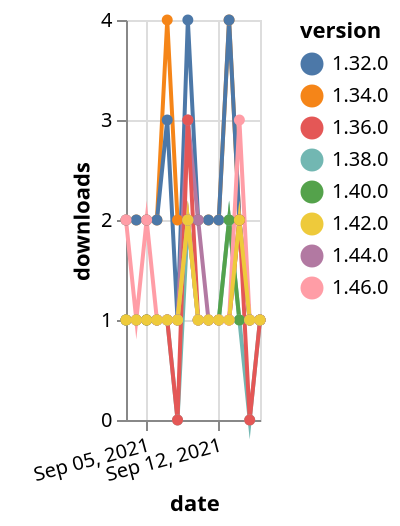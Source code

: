 {"$schema": "https://vega.github.io/schema/vega-lite/v5.json", "description": "A simple bar chart with embedded data.", "data": {"values": [{"date": "2021-09-03", "total": 2484, "delta": 2, "version": "1.34.0"}, {"date": "2021-09-04", "total": 2486, "delta": 2, "version": "1.34.0"}, {"date": "2021-09-05", "total": 2488, "delta": 2, "version": "1.34.0"}, {"date": "2021-09-06", "total": 2490, "delta": 2, "version": "1.34.0"}, {"date": "2021-09-07", "total": 2494, "delta": 4, "version": "1.34.0"}, {"date": "2021-09-08", "total": 2496, "delta": 2, "version": "1.34.0"}, {"date": "2021-09-09", "total": 2498, "delta": 2, "version": "1.34.0"}, {"date": "2021-09-10", "total": 2500, "delta": 2, "version": "1.34.0"}, {"date": "2021-09-11", "total": 2502, "delta": 2, "version": "1.34.0"}, {"date": "2021-09-12", "total": 2504, "delta": 2, "version": "1.34.0"}, {"date": "2021-09-13", "total": 2508, "delta": 4, "version": "1.34.0"}, {"date": "2021-09-14", "total": 2510, "delta": 2, "version": "1.34.0"}, {"date": "2021-09-15", "total": 2511, "delta": 1, "version": "1.34.0"}, {"date": "2021-09-16", "total": 2512, "delta": 1, "version": "1.34.0"}, {"date": "2021-09-03", "total": 2366, "delta": 2, "version": "1.32.0"}, {"date": "2021-09-04", "total": 2368, "delta": 2, "version": "1.32.0"}, {"date": "2021-09-05", "total": 2370, "delta": 2, "version": "1.32.0"}, {"date": "2021-09-06", "total": 2372, "delta": 2, "version": "1.32.0"}, {"date": "2021-09-07", "total": 2375, "delta": 3, "version": "1.32.0"}, {"date": "2021-09-08", "total": 2376, "delta": 1, "version": "1.32.0"}, {"date": "2021-09-09", "total": 2380, "delta": 4, "version": "1.32.0"}, {"date": "2021-09-10", "total": 2382, "delta": 2, "version": "1.32.0"}, {"date": "2021-09-11", "total": 2384, "delta": 2, "version": "1.32.0"}, {"date": "2021-09-12", "total": 2386, "delta": 2, "version": "1.32.0"}, {"date": "2021-09-13", "total": 2390, "delta": 4, "version": "1.32.0"}, {"date": "2021-09-14", "total": 2392, "delta": 2, "version": "1.32.0"}, {"date": "2021-09-15", "total": 2393, "delta": 1, "version": "1.32.0"}, {"date": "2021-09-16", "total": 2394, "delta": 1, "version": "1.32.0"}, {"date": "2021-09-03", "total": 192, "delta": 1, "version": "1.44.0"}, {"date": "2021-09-04", "total": 193, "delta": 1, "version": "1.44.0"}, {"date": "2021-09-05", "total": 194, "delta": 1, "version": "1.44.0"}, {"date": "2021-09-06", "total": 195, "delta": 1, "version": "1.44.0"}, {"date": "2021-09-07", "total": 196, "delta": 1, "version": "1.44.0"}, {"date": "2021-09-08", "total": 197, "delta": 1, "version": "1.44.0"}, {"date": "2021-09-09", "total": 200, "delta": 3, "version": "1.44.0"}, {"date": "2021-09-10", "total": 202, "delta": 2, "version": "1.44.0"}, {"date": "2021-09-11", "total": 203, "delta": 1, "version": "1.44.0"}, {"date": "2021-09-12", "total": 204, "delta": 1, "version": "1.44.0"}, {"date": "2021-09-13", "total": 205, "delta": 1, "version": "1.44.0"}, {"date": "2021-09-14", "total": 207, "delta": 2, "version": "1.44.0"}, {"date": "2021-09-15", "total": 208, "delta": 1, "version": "1.44.0"}, {"date": "2021-09-16", "total": 209, "delta": 1, "version": "1.44.0"}, {"date": "2021-09-03", "total": 203, "delta": 1, "version": "1.38.0"}, {"date": "2021-09-04", "total": 204, "delta": 1, "version": "1.38.0"}, {"date": "2021-09-05", "total": 205, "delta": 1, "version": "1.38.0"}, {"date": "2021-09-06", "total": 206, "delta": 1, "version": "1.38.0"}, {"date": "2021-09-07", "total": 207, "delta": 1, "version": "1.38.0"}, {"date": "2021-09-08", "total": 207, "delta": 0, "version": "1.38.0"}, {"date": "2021-09-09", "total": 209, "delta": 2, "version": "1.38.0"}, {"date": "2021-09-10", "total": 210, "delta": 1, "version": "1.38.0"}, {"date": "2021-09-11", "total": 211, "delta": 1, "version": "1.38.0"}, {"date": "2021-09-12", "total": 212, "delta": 1, "version": "1.38.0"}, {"date": "2021-09-13", "total": 214, "delta": 2, "version": "1.38.0"}, {"date": "2021-09-14", "total": 215, "delta": 1, "version": "1.38.0"}, {"date": "2021-09-15", "total": 215, "delta": 0, "version": "1.38.0"}, {"date": "2021-09-16", "total": 216, "delta": 1, "version": "1.38.0"}, {"date": "2021-09-03", "total": 255, "delta": 1, "version": "1.36.0"}, {"date": "2021-09-04", "total": 256, "delta": 1, "version": "1.36.0"}, {"date": "2021-09-05", "total": 257, "delta": 1, "version": "1.36.0"}, {"date": "2021-09-06", "total": 258, "delta": 1, "version": "1.36.0"}, {"date": "2021-09-07", "total": 259, "delta": 1, "version": "1.36.0"}, {"date": "2021-09-08", "total": 259, "delta": 0, "version": "1.36.0"}, {"date": "2021-09-09", "total": 262, "delta": 3, "version": "1.36.0"}, {"date": "2021-09-10", "total": 263, "delta": 1, "version": "1.36.0"}, {"date": "2021-09-11", "total": 264, "delta": 1, "version": "1.36.0"}, {"date": "2021-09-12", "total": 265, "delta": 1, "version": "1.36.0"}, {"date": "2021-09-13", "total": 266, "delta": 1, "version": "1.36.0"}, {"date": "2021-09-14", "total": 268, "delta": 2, "version": "1.36.0"}, {"date": "2021-09-15", "total": 268, "delta": 0, "version": "1.36.0"}, {"date": "2021-09-16", "total": 269, "delta": 1, "version": "1.36.0"}, {"date": "2021-09-03", "total": 196, "delta": 1, "version": "1.40.0"}, {"date": "2021-09-04", "total": 197, "delta": 1, "version": "1.40.0"}, {"date": "2021-09-05", "total": 198, "delta": 1, "version": "1.40.0"}, {"date": "2021-09-06", "total": 199, "delta": 1, "version": "1.40.0"}, {"date": "2021-09-07", "total": 200, "delta": 1, "version": "1.40.0"}, {"date": "2021-09-08", "total": 201, "delta": 1, "version": "1.40.0"}, {"date": "2021-09-09", "total": 203, "delta": 2, "version": "1.40.0"}, {"date": "2021-09-10", "total": 204, "delta": 1, "version": "1.40.0"}, {"date": "2021-09-11", "total": 205, "delta": 1, "version": "1.40.0"}, {"date": "2021-09-12", "total": 206, "delta": 1, "version": "1.40.0"}, {"date": "2021-09-13", "total": 208, "delta": 2, "version": "1.40.0"}, {"date": "2021-09-14", "total": 209, "delta": 1, "version": "1.40.0"}, {"date": "2021-09-15", "total": 210, "delta": 1, "version": "1.40.0"}, {"date": "2021-09-16", "total": 211, "delta": 1, "version": "1.40.0"}, {"date": "2021-09-03", "total": 123, "delta": 2, "version": "1.46.0"}, {"date": "2021-09-04", "total": 124, "delta": 1, "version": "1.46.0"}, {"date": "2021-09-05", "total": 126, "delta": 2, "version": "1.46.0"}, {"date": "2021-09-06", "total": 127, "delta": 1, "version": "1.46.0"}, {"date": "2021-09-07", "total": 128, "delta": 1, "version": "1.46.0"}, {"date": "2021-09-08", "total": 129, "delta": 1, "version": "1.46.0"}, {"date": "2021-09-09", "total": 131, "delta": 2, "version": "1.46.0"}, {"date": "2021-09-10", "total": 132, "delta": 1, "version": "1.46.0"}, {"date": "2021-09-11", "total": 133, "delta": 1, "version": "1.46.0"}, {"date": "2021-09-12", "total": 134, "delta": 1, "version": "1.46.0"}, {"date": "2021-09-13", "total": 135, "delta": 1, "version": "1.46.0"}, {"date": "2021-09-14", "total": 138, "delta": 3, "version": "1.46.0"}, {"date": "2021-09-15", "total": 139, "delta": 1, "version": "1.46.0"}, {"date": "2021-09-16", "total": 140, "delta": 1, "version": "1.46.0"}, {"date": "2021-09-03", "total": 165, "delta": 1, "version": "1.42.0"}, {"date": "2021-09-04", "total": 166, "delta": 1, "version": "1.42.0"}, {"date": "2021-09-05", "total": 167, "delta": 1, "version": "1.42.0"}, {"date": "2021-09-06", "total": 168, "delta": 1, "version": "1.42.0"}, {"date": "2021-09-07", "total": 169, "delta": 1, "version": "1.42.0"}, {"date": "2021-09-08", "total": 170, "delta": 1, "version": "1.42.0"}, {"date": "2021-09-09", "total": 172, "delta": 2, "version": "1.42.0"}, {"date": "2021-09-10", "total": 173, "delta": 1, "version": "1.42.0"}, {"date": "2021-09-11", "total": 174, "delta": 1, "version": "1.42.0"}, {"date": "2021-09-12", "total": 175, "delta": 1, "version": "1.42.0"}, {"date": "2021-09-13", "total": 176, "delta": 1, "version": "1.42.0"}, {"date": "2021-09-14", "total": 178, "delta": 2, "version": "1.42.0"}, {"date": "2021-09-15", "total": 179, "delta": 1, "version": "1.42.0"}, {"date": "2021-09-16", "total": 180, "delta": 1, "version": "1.42.0"}]}, "width": "container", "mark": {"type": "line", "point": {"filled": true}}, "encoding": {"x": {"field": "date", "type": "temporal", "timeUnit": "yearmonthdate", "title": "date", "axis": {"labelAngle": -15}}, "y": {"field": "delta", "type": "quantitative", "title": "downloads"}, "color": {"field": "version", "type": "nominal"}, "tooltip": {"field": "delta"}}}